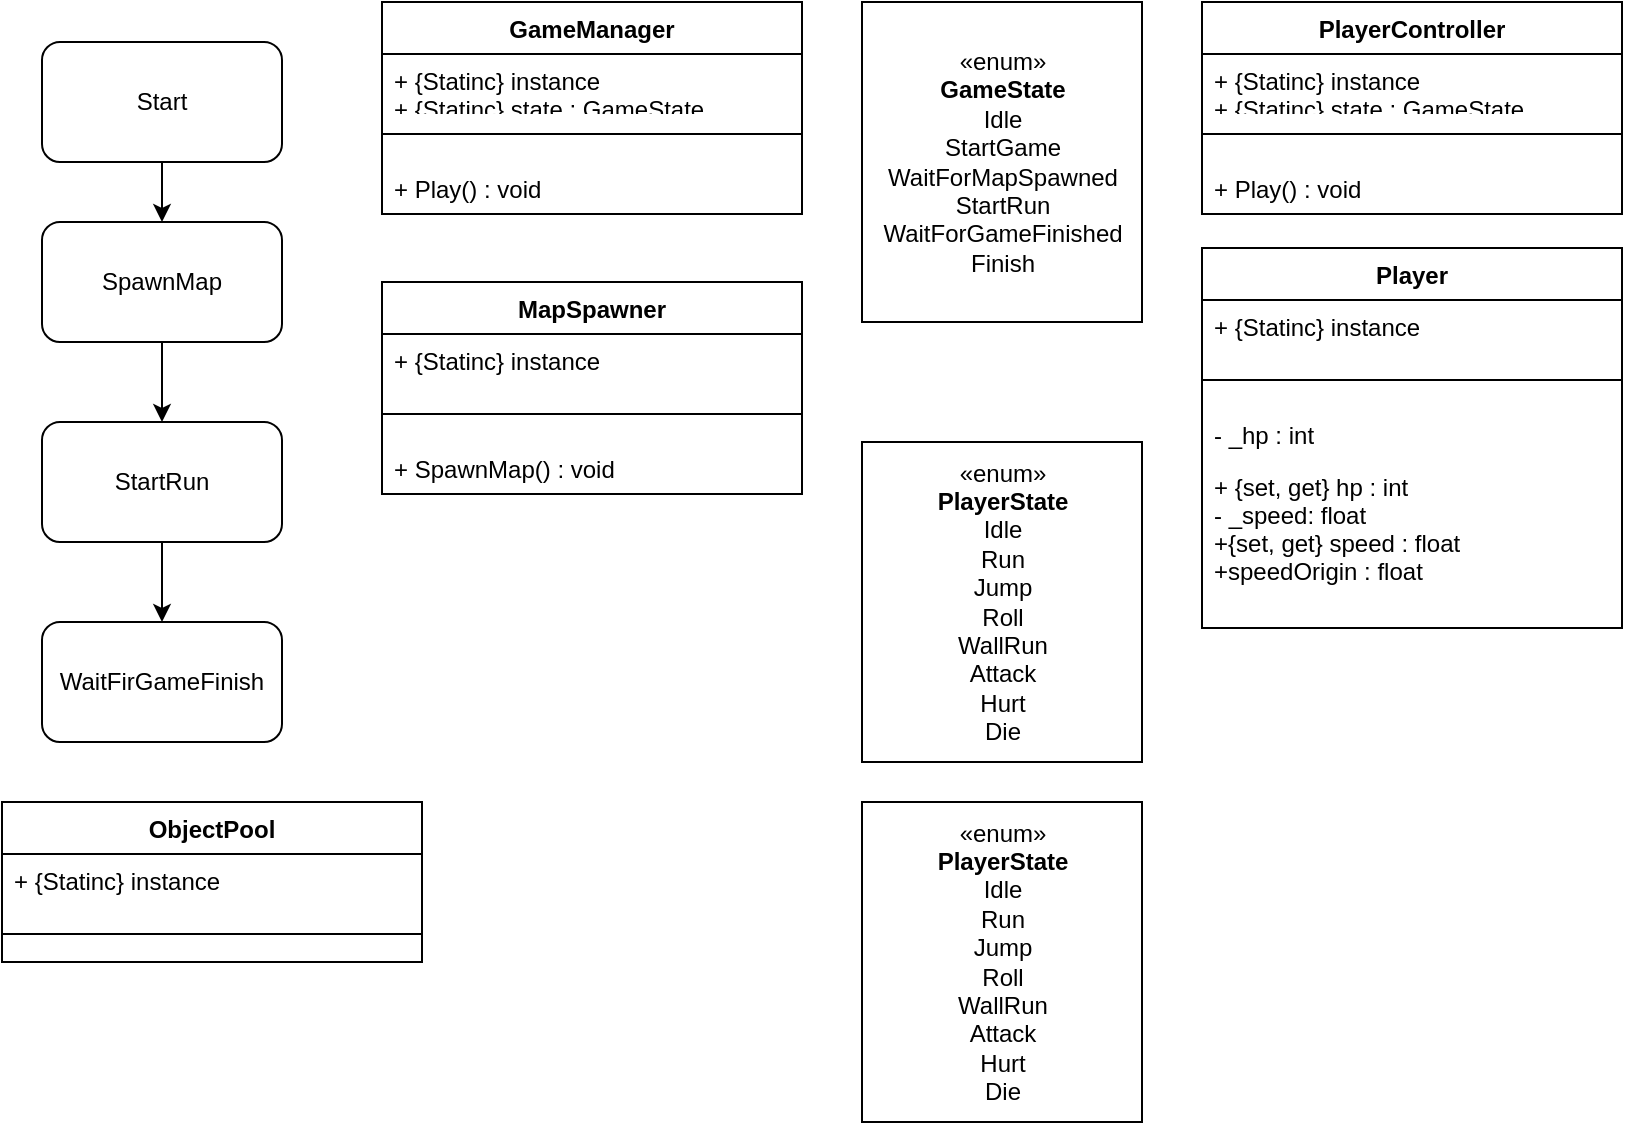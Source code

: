 <mxfile version="17.1.3" type="device"><diagram id="C5RBs43oDa-KdzZeNtuy" name="Page-1"><mxGraphModel dx="1058" dy="653" grid="1" gridSize="10" guides="1" tooltips="1" connect="1" arrows="1" fold="1" page="1" pageScale="1" pageWidth="827" pageHeight="1169" math="0" shadow="0"><root><mxCell id="WIyWlLk6GJQsqaUBKTNV-0"/><mxCell id="WIyWlLk6GJQsqaUBKTNV-1" parent="WIyWlLk6GJQsqaUBKTNV-0"/><mxCell id="EyKSspO7WQefnpusgzjS-0" value="Start" style="rounded=1;whiteSpace=wrap;html=1;" vertex="1" parent="WIyWlLk6GJQsqaUBKTNV-1"><mxGeometry x="70" y="100" width="120" height="60" as="geometry"/></mxCell><mxCell id="EyKSspO7WQefnpusgzjS-1" value="SpawnMap" style="rounded=1;whiteSpace=wrap;html=1;" vertex="1" parent="WIyWlLk6GJQsqaUBKTNV-1"><mxGeometry x="70" y="190" width="120" height="60" as="geometry"/></mxCell><mxCell id="EyKSspO7WQefnpusgzjS-2" value="StartRun" style="rounded=1;whiteSpace=wrap;html=1;" vertex="1" parent="WIyWlLk6GJQsqaUBKTNV-1"><mxGeometry x="70" y="290" width="120" height="60" as="geometry"/></mxCell><mxCell id="EyKSspO7WQefnpusgzjS-3" value="WaitFirGameFinish" style="rounded=1;whiteSpace=wrap;html=1;" vertex="1" parent="WIyWlLk6GJQsqaUBKTNV-1"><mxGeometry x="70" y="390" width="120" height="60" as="geometry"/></mxCell><mxCell id="EyKSspO7WQefnpusgzjS-4" value="" style="endArrow=classic;html=1;rounded=0;exitX=0.5;exitY=1;exitDx=0;exitDy=0;" edge="1" parent="WIyWlLk6GJQsqaUBKTNV-1" source="EyKSspO7WQefnpusgzjS-0" target="EyKSspO7WQefnpusgzjS-1"><mxGeometry width="50" height="50" relative="1" as="geometry"><mxPoint x="510" y="360" as="sourcePoint"/><mxPoint x="560" y="310" as="targetPoint"/></mxGeometry></mxCell><mxCell id="EyKSspO7WQefnpusgzjS-6" value="" style="endArrow=classic;html=1;rounded=0;exitX=0.5;exitY=1;exitDx=0;exitDy=0;" edge="1" parent="WIyWlLk6GJQsqaUBKTNV-1" source="EyKSspO7WQefnpusgzjS-1" target="EyKSspO7WQefnpusgzjS-2"><mxGeometry width="50" height="50" relative="1" as="geometry"><mxPoint x="510" y="360" as="sourcePoint"/><mxPoint x="560" y="310" as="targetPoint"/></mxGeometry></mxCell><mxCell id="EyKSspO7WQefnpusgzjS-7" value="" style="endArrow=classic;html=1;rounded=0;exitX=0.5;exitY=1;exitDx=0;exitDy=0;entryX=0.5;entryY=0;entryDx=0;entryDy=0;" edge="1" parent="WIyWlLk6GJQsqaUBKTNV-1" source="EyKSspO7WQefnpusgzjS-2" target="EyKSspO7WQefnpusgzjS-3"><mxGeometry width="50" height="50" relative="1" as="geometry"><mxPoint x="510" y="360" as="sourcePoint"/><mxPoint x="560" y="310" as="targetPoint"/></mxGeometry></mxCell><mxCell id="EyKSspO7WQefnpusgzjS-8" value="GameManager" style="swimlane;fontStyle=1;align=center;verticalAlign=top;childLayout=stackLayout;horizontal=1;startSize=26;horizontalStack=0;resizeParent=1;resizeParentMax=0;resizeLast=0;collapsible=1;marginBottom=0;" vertex="1" parent="WIyWlLk6GJQsqaUBKTNV-1"><mxGeometry x="240" y="80" width="210" height="106" as="geometry"/></mxCell><mxCell id="EyKSspO7WQefnpusgzjS-9" value="+ {Statinc} instance&#10;+ {Statinc} state : GameState" style="text;strokeColor=none;fillColor=none;align=left;verticalAlign=top;spacingLeft=4;spacingRight=4;overflow=hidden;rotatable=0;points=[[0,0.5],[1,0.5]];portConstraint=eastwest;" vertex="1" parent="EyKSspO7WQefnpusgzjS-8"><mxGeometry y="26" width="210" height="26" as="geometry"/></mxCell><mxCell id="EyKSspO7WQefnpusgzjS-10" value="" style="line;strokeWidth=1;fillColor=none;align=left;verticalAlign=middle;spacingTop=-1;spacingLeft=3;spacingRight=3;rotatable=0;labelPosition=right;points=[];portConstraint=eastwest;" vertex="1" parent="EyKSspO7WQefnpusgzjS-8"><mxGeometry y="52" width="210" height="28" as="geometry"/></mxCell><mxCell id="EyKSspO7WQefnpusgzjS-11" value="+ Play() : void" style="text;strokeColor=none;fillColor=none;align=left;verticalAlign=top;spacingLeft=4;spacingRight=4;overflow=hidden;rotatable=0;points=[[0,0.5],[1,0.5]];portConstraint=eastwest;" vertex="1" parent="EyKSspO7WQefnpusgzjS-8"><mxGeometry y="80" width="210" height="26" as="geometry"/></mxCell><mxCell id="EyKSspO7WQefnpusgzjS-12" value="«enum»&lt;br&gt;&lt;b&gt;GameState&lt;br&gt;&lt;/b&gt;Idle&lt;br&gt;StartGame&lt;br&gt;WaitForMapSpawned&lt;br&gt;StartRun&lt;br&gt;WaitForGameFinished&lt;br&gt;Finish" style="html=1;" vertex="1" parent="WIyWlLk6GJQsqaUBKTNV-1"><mxGeometry x="480" y="80" width="140" height="160" as="geometry"/></mxCell><mxCell id="EyKSspO7WQefnpusgzjS-13" value="MapSpawner" style="swimlane;fontStyle=1;align=center;verticalAlign=top;childLayout=stackLayout;horizontal=1;startSize=26;horizontalStack=0;resizeParent=1;resizeParentMax=0;resizeLast=0;collapsible=1;marginBottom=0;" vertex="1" parent="WIyWlLk6GJQsqaUBKTNV-1"><mxGeometry x="240" y="220" width="210" height="106" as="geometry"/></mxCell><mxCell id="EyKSspO7WQefnpusgzjS-14" value="+ {Statinc} instance" style="text;strokeColor=none;fillColor=none;align=left;verticalAlign=top;spacingLeft=4;spacingRight=4;overflow=hidden;rotatable=0;points=[[0,0.5],[1,0.5]];portConstraint=eastwest;" vertex="1" parent="EyKSspO7WQefnpusgzjS-13"><mxGeometry y="26" width="210" height="26" as="geometry"/></mxCell><mxCell id="EyKSspO7WQefnpusgzjS-15" value="" style="line;strokeWidth=1;fillColor=none;align=left;verticalAlign=middle;spacingTop=-1;spacingLeft=3;spacingRight=3;rotatable=0;labelPosition=right;points=[];portConstraint=eastwest;" vertex="1" parent="EyKSspO7WQefnpusgzjS-13"><mxGeometry y="52" width="210" height="28" as="geometry"/></mxCell><mxCell id="EyKSspO7WQefnpusgzjS-16" value="+ SpawnMap() : void" style="text;strokeColor=none;fillColor=none;align=left;verticalAlign=top;spacingLeft=4;spacingRight=4;overflow=hidden;rotatable=0;points=[[0,0.5],[1,0.5]];portConstraint=eastwest;" vertex="1" parent="EyKSspO7WQefnpusgzjS-13"><mxGeometry y="80" width="210" height="26" as="geometry"/></mxCell><mxCell id="EyKSspO7WQefnpusgzjS-17" value="PlayerController" style="swimlane;fontStyle=1;align=center;verticalAlign=top;childLayout=stackLayout;horizontal=1;startSize=26;horizontalStack=0;resizeParent=1;resizeParentMax=0;resizeLast=0;collapsible=1;marginBottom=0;" vertex="1" parent="WIyWlLk6GJQsqaUBKTNV-1"><mxGeometry x="650" y="80" width="210" height="106" as="geometry"/></mxCell><mxCell id="EyKSspO7WQefnpusgzjS-18" value="+ {Statinc} instance&#10;+ {Statinc} state : GameState" style="text;strokeColor=none;fillColor=none;align=left;verticalAlign=top;spacingLeft=4;spacingRight=4;overflow=hidden;rotatable=0;points=[[0,0.5],[1,0.5]];portConstraint=eastwest;" vertex="1" parent="EyKSspO7WQefnpusgzjS-17"><mxGeometry y="26" width="210" height="26" as="geometry"/></mxCell><mxCell id="EyKSspO7WQefnpusgzjS-19" value="" style="line;strokeWidth=1;fillColor=none;align=left;verticalAlign=middle;spacingTop=-1;spacingLeft=3;spacingRight=3;rotatable=0;labelPosition=right;points=[];portConstraint=eastwest;" vertex="1" parent="EyKSspO7WQefnpusgzjS-17"><mxGeometry y="52" width="210" height="28" as="geometry"/></mxCell><mxCell id="EyKSspO7WQefnpusgzjS-20" value="+ Play() : void" style="text;strokeColor=none;fillColor=none;align=left;verticalAlign=top;spacingLeft=4;spacingRight=4;overflow=hidden;rotatable=0;points=[[0,0.5],[1,0.5]];portConstraint=eastwest;" vertex="1" parent="EyKSspO7WQefnpusgzjS-17"><mxGeometry y="80" width="210" height="26" as="geometry"/></mxCell><mxCell id="EyKSspO7WQefnpusgzjS-22" value="Player" style="swimlane;fontStyle=1;align=center;verticalAlign=top;childLayout=stackLayout;horizontal=1;startSize=26;horizontalStack=0;resizeParent=1;resizeParentMax=0;resizeLast=0;collapsible=1;marginBottom=0;" vertex="1" parent="WIyWlLk6GJQsqaUBKTNV-1"><mxGeometry x="650" y="203" width="210" height="190" as="geometry"/></mxCell><mxCell id="EyKSspO7WQefnpusgzjS-23" value="+ {Statinc} instance&#10;" style="text;strokeColor=none;fillColor=none;align=left;verticalAlign=top;spacingLeft=4;spacingRight=4;overflow=hidden;rotatable=0;points=[[0,0.5],[1,0.5]];portConstraint=eastwest;" vertex="1" parent="EyKSspO7WQefnpusgzjS-22"><mxGeometry y="26" width="210" height="26" as="geometry"/></mxCell><mxCell id="EyKSspO7WQefnpusgzjS-24" value="" style="line;strokeWidth=1;fillColor=none;align=left;verticalAlign=middle;spacingTop=-1;spacingLeft=3;spacingRight=3;rotatable=0;labelPosition=right;points=[];portConstraint=eastwest;" vertex="1" parent="EyKSspO7WQefnpusgzjS-22"><mxGeometry y="52" width="210" height="28" as="geometry"/></mxCell><mxCell id="EyKSspO7WQefnpusgzjS-25" value="- _hp : int" style="text;strokeColor=none;fillColor=none;align=left;verticalAlign=top;spacingLeft=4;spacingRight=4;overflow=hidden;rotatable=0;points=[[0,0.5],[1,0.5]];portConstraint=eastwest;" vertex="1" parent="EyKSspO7WQefnpusgzjS-22"><mxGeometry y="80" width="210" height="26" as="geometry"/></mxCell><mxCell id="EyKSspO7WQefnpusgzjS-26" value="+ {set, get} hp : int&#10;- _speed: float&#10;+{set, get} speed : float&#10;+speedOrigin : float" style="text;strokeColor=none;fillColor=none;align=left;verticalAlign=top;spacingLeft=4;spacingRight=4;overflow=hidden;rotatable=0;points=[[0,0.5],[1,0.5]];portConstraint=eastwest;" vertex="1" parent="EyKSspO7WQefnpusgzjS-22"><mxGeometry y="106" width="210" height="84" as="geometry"/></mxCell><mxCell id="EyKSspO7WQefnpusgzjS-31" value="ObjectPool" style="swimlane;fontStyle=1;align=center;verticalAlign=top;childLayout=stackLayout;horizontal=1;startSize=26;horizontalStack=0;resizeParent=1;resizeParentMax=0;resizeLast=0;collapsible=1;marginBottom=0;" vertex="1" parent="WIyWlLk6GJQsqaUBKTNV-1"><mxGeometry x="50" y="480" width="210" height="80" as="geometry"/></mxCell><mxCell id="EyKSspO7WQefnpusgzjS-32" value="+ {Statinc} instance" style="text;strokeColor=none;fillColor=none;align=left;verticalAlign=top;spacingLeft=4;spacingRight=4;overflow=hidden;rotatable=0;points=[[0,0.5],[1,0.5]];portConstraint=eastwest;" vertex="1" parent="EyKSspO7WQefnpusgzjS-31"><mxGeometry y="26" width="210" height="26" as="geometry"/></mxCell><mxCell id="EyKSspO7WQefnpusgzjS-33" value="" style="line;strokeWidth=1;fillColor=none;align=left;verticalAlign=middle;spacingTop=-1;spacingLeft=3;spacingRight=3;rotatable=0;labelPosition=right;points=[];portConstraint=eastwest;" vertex="1" parent="EyKSspO7WQefnpusgzjS-31"><mxGeometry y="52" width="210" height="28" as="geometry"/></mxCell><mxCell id="EyKSspO7WQefnpusgzjS-35" value="«enum»&lt;br&gt;&lt;b&gt;PlayerState&lt;br&gt;&lt;/b&gt;Idle&lt;br&gt;Run&lt;br&gt;Jump&lt;br&gt;Roll&lt;br&gt;WallRun&lt;br&gt;Attack&lt;br&gt;Hurt&lt;br&gt;Die" style="html=1;" vertex="1" parent="WIyWlLk6GJQsqaUBKTNV-1"><mxGeometry x="480" y="300" width="140" height="160" as="geometry"/></mxCell><mxCell id="EyKSspO7WQefnpusgzjS-36" value="«enum»&lt;br&gt;&lt;b&gt;PlayerState&lt;br&gt;&lt;/b&gt;Idle&lt;br&gt;Run&lt;br&gt;Jump&lt;br&gt;Roll&lt;br&gt;WallRun&lt;br&gt;Attack&lt;br&gt;Hurt&lt;br&gt;Die" style="html=1;" vertex="1" parent="WIyWlLk6GJQsqaUBKTNV-1"><mxGeometry x="480" y="480" width="140" height="160" as="geometry"/></mxCell></root></mxGraphModel></diagram></mxfile>
